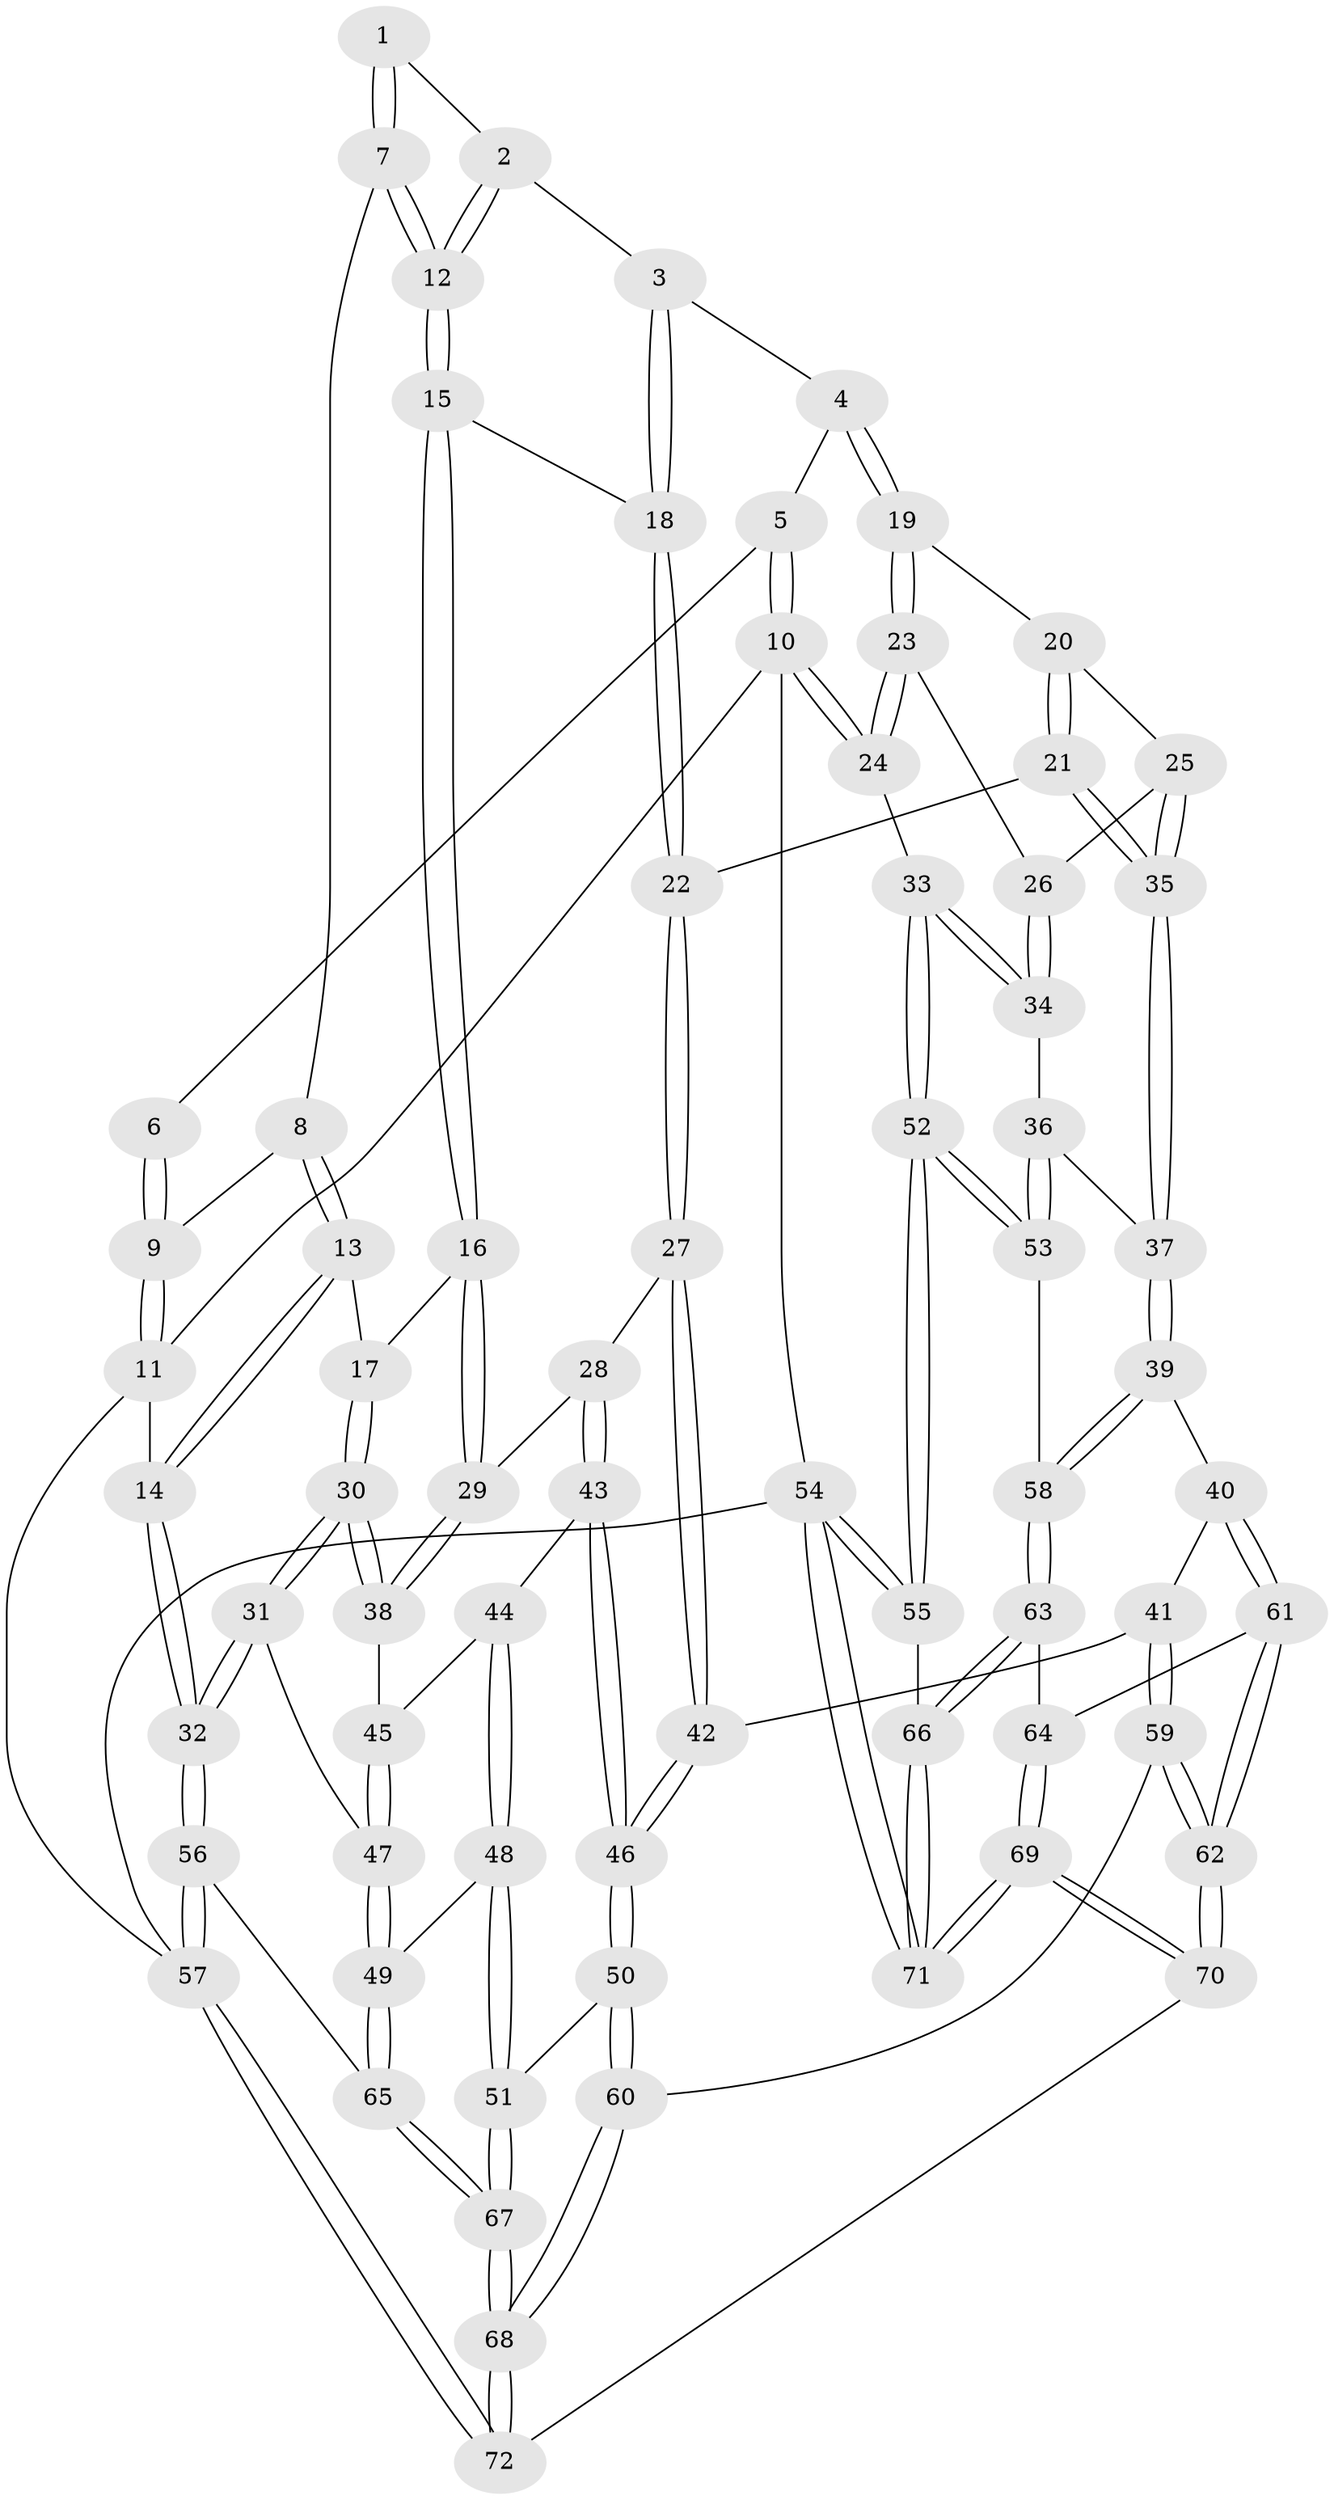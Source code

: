 // Generated by graph-tools (version 1.1) at 2025/38/03/09/25 02:38:52]
// undirected, 72 vertices, 177 edges
graph export_dot {
graph [start="1"]
  node [color=gray90,style=filled];
  1 [pos="+0.346648407704151+0"];
  2 [pos="+0.4288011873782053+0.10189410096017662"];
  3 [pos="+0.5973170475868566+0.11046659359508751"];
  4 [pos="+0.6808366609174638+0.062467834479448675"];
  5 [pos="+0.6803469576022163+0"];
  6 [pos="+0.3306277619985945+0"];
  7 [pos="+0.28487153406394616+0.12954804113685542"];
  8 [pos="+0.15866349084488657+0.0802471495754581"];
  9 [pos="+0+0"];
  10 [pos="+1+0"];
  11 [pos="+0+0"];
  12 [pos="+0.32525578476821065+0.16899095677390558"];
  13 [pos="+0.10963189524411097+0.25118895746709424"];
  14 [pos="+0+0.1088291941345282"];
  15 [pos="+0.3235654745714781+0.24450939361917845"];
  16 [pos="+0.2955692647212947+0.29991190675063695"];
  17 [pos="+0.12264674909930963+0.27381155442259036"];
  18 [pos="+0.5199988745353759+0.2610223421451615"];
  19 [pos="+0.6832911960219539+0.06503516260894045"];
  20 [pos="+0.7102357533266933+0.18485991683603106"];
  21 [pos="+0.6651966317188485+0.34523271070043154"];
  22 [pos="+0.5333724363422068+0.36221256110362976"];
  23 [pos="+1+0.1631527834420707"];
  24 [pos="+1+0.12159852438072148"];
  25 [pos="+0.8303894588615133+0.326239184128765"];
  26 [pos="+0.8752997283966152+0.3138976143223304"];
  27 [pos="+0.5195387332234556+0.3879315099961765"];
  28 [pos="+0.39066555051612906+0.3952756871850707"];
  29 [pos="+0.3054898167522175+0.3392057821073677"];
  30 [pos="+0.033196392332786755+0.4838873669898163"];
  31 [pos="+0+0.5144226483543639"];
  32 [pos="+0+0.54568035110801"];
  33 [pos="+1+0.34524449768054566"];
  34 [pos="+0.9551215466803844+0.41688767467909715"];
  35 [pos="+0.7611475028542761+0.45525026198106205"];
  36 [pos="+0.8795581160911093+0.5138237615268051"];
  37 [pos="+0.7633974959217907+0.49125086335105467"];
  38 [pos="+0.2272278492485495+0.4646557703504884"];
  39 [pos="+0.6972841594408544+0.558602200881014"];
  40 [pos="+0.6952372639353667+0.5595448773219215"];
  41 [pos="+0.6687481361102425+0.5611302970083797"];
  42 [pos="+0.5673003192863459+0.5368148226063242"];
  43 [pos="+0.38532838337879477+0.5135072378705245"];
  44 [pos="+0.2679132972717764+0.5189092634463365"];
  45 [pos="+0.2347554252418127+0.4755414087183956"];
  46 [pos="+0.4575730179327934+0.6055032490415415"];
  47 [pos="+0.16621515569655101+0.6512904620051353"];
  48 [pos="+0.27317918594612484+0.699873527233372"];
  49 [pos="+0.22650329683312231+0.7031100682352909"];
  50 [pos="+0.40718799714103865+0.7111585264462286"];
  51 [pos="+0.29346578987576494+0.7078646457016531"];
  52 [pos="+1+0.6943601994372804"];
  53 [pos="+0.9745971072780293+0.6128256309778642"];
  54 [pos="+1+1"];
  55 [pos="+1+0.6957492629205326"];
  56 [pos="+0+0.7937269481999224"];
  57 [pos="+0+1"];
  58 [pos="+0.8403787125491542+0.6991434898310768"];
  59 [pos="+0.5420573204253417+0.8393804426269991"];
  60 [pos="+0.4878332555516887+0.8193140589643585"];
  61 [pos="+0.7149258968803093+0.8259033041492122"];
  62 [pos="+0.554936881402385+0.8485568236033637"];
  63 [pos="+0.8194865194823535+0.8100968835944814"];
  64 [pos="+0.7151790447204918+0.8259830176472328"];
  65 [pos="+0.08610842101259224+0.8394695448888877"];
  66 [pos="+0.8920198403302183+0.851097006119028"];
  67 [pos="+0.24743416899727178+1"];
  68 [pos="+0.2515924746456539+1"];
  69 [pos="+0.8164580926401926+1"];
  70 [pos="+0.5986077048607013+1"];
  71 [pos="+0.925028772769118+1"];
  72 [pos="+0.24695938624642458+1"];
  1 -- 2;
  1 -- 7;
  1 -- 7;
  2 -- 3;
  2 -- 12;
  2 -- 12;
  3 -- 4;
  3 -- 18;
  3 -- 18;
  4 -- 5;
  4 -- 19;
  4 -- 19;
  5 -- 6;
  5 -- 10;
  5 -- 10;
  6 -- 9;
  6 -- 9;
  7 -- 8;
  7 -- 12;
  7 -- 12;
  8 -- 9;
  8 -- 13;
  8 -- 13;
  9 -- 11;
  9 -- 11;
  10 -- 11;
  10 -- 24;
  10 -- 24;
  10 -- 54;
  11 -- 14;
  11 -- 57;
  12 -- 15;
  12 -- 15;
  13 -- 14;
  13 -- 14;
  13 -- 17;
  14 -- 32;
  14 -- 32;
  15 -- 16;
  15 -- 16;
  15 -- 18;
  16 -- 17;
  16 -- 29;
  16 -- 29;
  17 -- 30;
  17 -- 30;
  18 -- 22;
  18 -- 22;
  19 -- 20;
  19 -- 23;
  19 -- 23;
  20 -- 21;
  20 -- 21;
  20 -- 25;
  21 -- 22;
  21 -- 35;
  21 -- 35;
  22 -- 27;
  22 -- 27;
  23 -- 24;
  23 -- 24;
  23 -- 26;
  24 -- 33;
  25 -- 26;
  25 -- 35;
  25 -- 35;
  26 -- 34;
  26 -- 34;
  27 -- 28;
  27 -- 42;
  27 -- 42;
  28 -- 29;
  28 -- 43;
  28 -- 43;
  29 -- 38;
  29 -- 38;
  30 -- 31;
  30 -- 31;
  30 -- 38;
  30 -- 38;
  31 -- 32;
  31 -- 32;
  31 -- 47;
  32 -- 56;
  32 -- 56;
  33 -- 34;
  33 -- 34;
  33 -- 52;
  33 -- 52;
  34 -- 36;
  35 -- 37;
  35 -- 37;
  36 -- 37;
  36 -- 53;
  36 -- 53;
  37 -- 39;
  37 -- 39;
  38 -- 45;
  39 -- 40;
  39 -- 58;
  39 -- 58;
  40 -- 41;
  40 -- 61;
  40 -- 61;
  41 -- 42;
  41 -- 59;
  41 -- 59;
  42 -- 46;
  42 -- 46;
  43 -- 44;
  43 -- 46;
  43 -- 46;
  44 -- 45;
  44 -- 48;
  44 -- 48;
  45 -- 47;
  45 -- 47;
  46 -- 50;
  46 -- 50;
  47 -- 49;
  47 -- 49;
  48 -- 49;
  48 -- 51;
  48 -- 51;
  49 -- 65;
  49 -- 65;
  50 -- 51;
  50 -- 60;
  50 -- 60;
  51 -- 67;
  51 -- 67;
  52 -- 53;
  52 -- 53;
  52 -- 55;
  52 -- 55;
  53 -- 58;
  54 -- 55;
  54 -- 55;
  54 -- 71;
  54 -- 71;
  54 -- 57;
  55 -- 66;
  56 -- 57;
  56 -- 57;
  56 -- 65;
  57 -- 72;
  57 -- 72;
  58 -- 63;
  58 -- 63;
  59 -- 60;
  59 -- 62;
  59 -- 62;
  60 -- 68;
  60 -- 68;
  61 -- 62;
  61 -- 62;
  61 -- 64;
  62 -- 70;
  62 -- 70;
  63 -- 64;
  63 -- 66;
  63 -- 66;
  64 -- 69;
  64 -- 69;
  65 -- 67;
  65 -- 67;
  66 -- 71;
  66 -- 71;
  67 -- 68;
  67 -- 68;
  68 -- 72;
  68 -- 72;
  69 -- 70;
  69 -- 70;
  69 -- 71;
  69 -- 71;
  70 -- 72;
}
